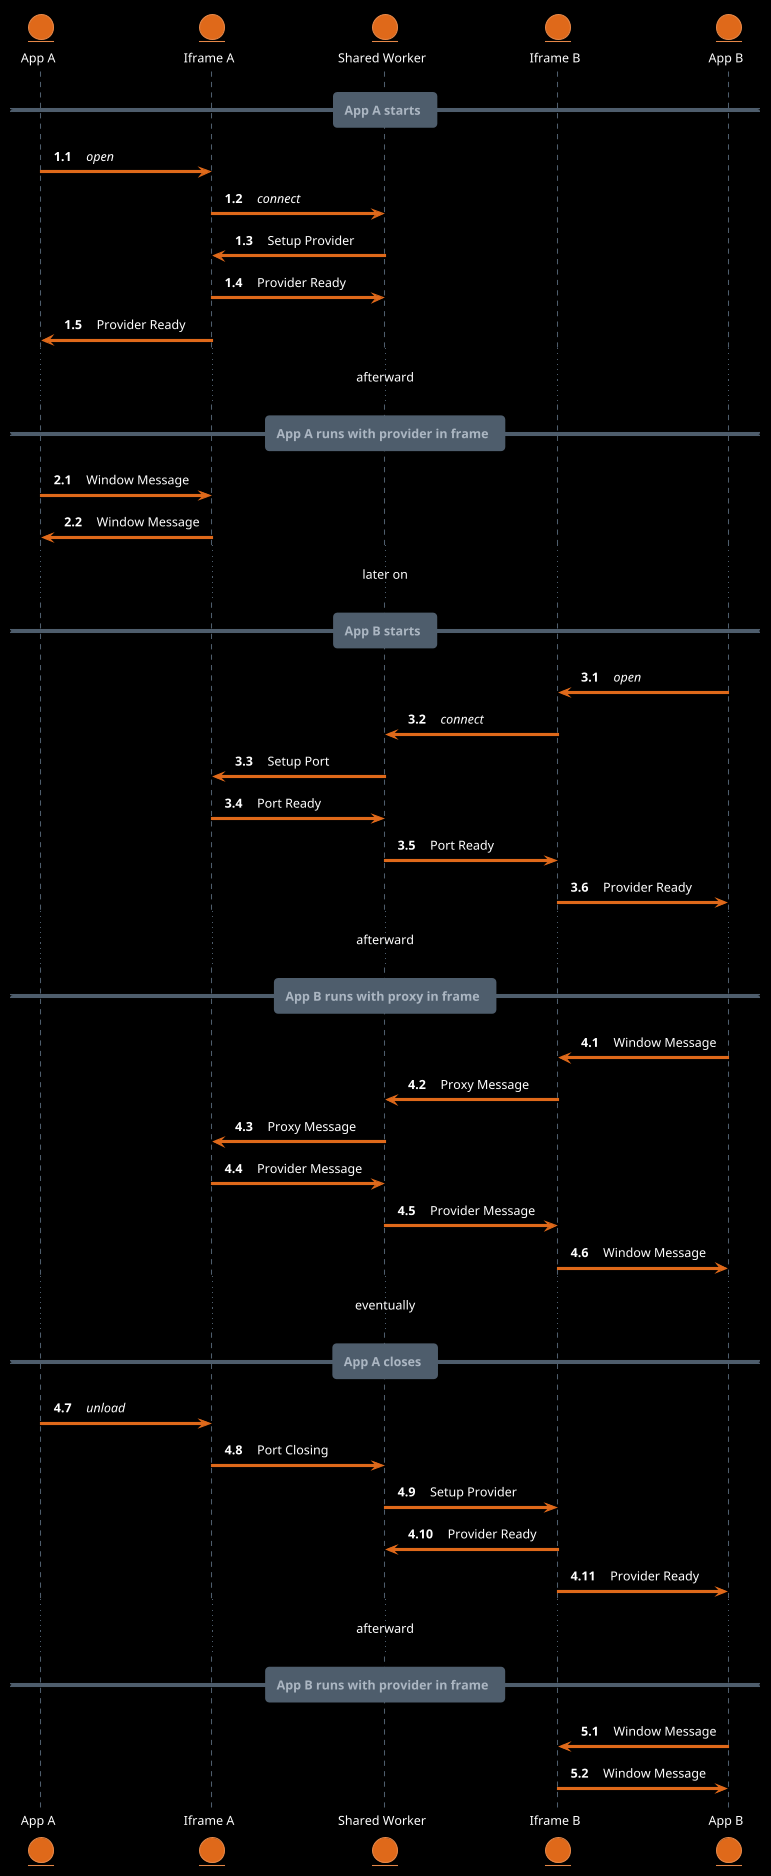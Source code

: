 @startuml
!theme superhero
skinparam backgroundColor black

entity      "App A"         as appA
entity      "Iframe A"      as frameA
entity      "Shared Worker" as worker
entity      "Iframe B"      as frameB
entity      "App B"         as appB
autonumber 1.1

== App A starts ==
appA -> frameA:       <i>open</i>
frameA -> worker:     <i>connect</i>
worker -> frameA:     Setup Provider
frameA -> worker:     Provider Ready
frameA -> appA:       Provider Ready

...afterward...
autonumber inc A
== App A runs with provider in frame ==
appA -> frameA:       Window Message
frameA -> appA:       Window Message

...later on...
autonumber inc A
== App B starts ==
appB -> frameB:       <i>open</i>
frameB -> worker:     <i>connect</i>
worker -> frameA:     Setup Port
frameA -> worker:     Port Ready
worker -> frameB:     Port Ready
frameB -> appB:       Provider Ready

...afterward...
autonumber inc A
== App B runs with proxy in frame ==
appB -> frameB:       Window Message
frameB -> worker:     Proxy Message
worker -> frameA:     Proxy Message
frameA -> worker:     Provider Message
worker -> frameB:     Provider Message
frameB -> appB:       Window Message

...eventually...
== App A closes ==
appA -> frameA:       <i>unload</i>
frameA -> worker:     Port Closing
worker -> frameB:     Setup Provider
frameB -> worker:     Provider Ready
frameB -> appB:       Provider Ready

...afterward...
autonumber inc A
== App B runs with provider in frame ==
appB -> frameB:       Window Message
frameB -> appB:       Window Message
@enduml
